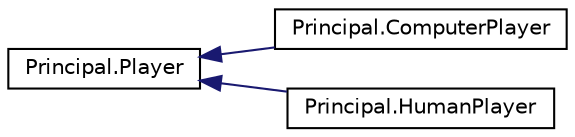 digraph "Graphical Class Hierarchy"
{
  edge [fontname="Helvetica",fontsize="10",labelfontname="Helvetica",labelfontsize="10"];
  node [fontname="Helvetica",fontsize="10",shape=record];
  rankdir="LR";
  Node1 [label="Principal.Player",height=0.2,width=0.4,color="black", fillcolor="white", style="filled",URL="$class_principal_1_1_player.html",tooltip="Creates a player and stores there name for both human and AI player upon further implementation. "];
  Node1 -> Node2 [dir="back",color="midnightblue",fontsize="10",style="solid",fontname="Helvetica"];
  Node2 [label="Principal.ComputerPlayer",height=0.2,width=0.4,color="black", fillcolor="white", style="filled",URL="$class_principal_1_1_computer_player.html",tooltip="Creates a computer player and contains logic for when it makes its move, as well as storing the speed..."];
  Node1 -> Node3 [dir="back",color="midnightblue",fontsize="10",style="solid",fontname="Helvetica"];
  Node3 [label="Principal.HumanPlayer",height=0.2,width=0.4,color="black", fillcolor="white", style="filled",URL="$class_principal_1_1_human_player.html",tooltip="Creates a human player and contains logic for when tiles are clicked. "];
}

